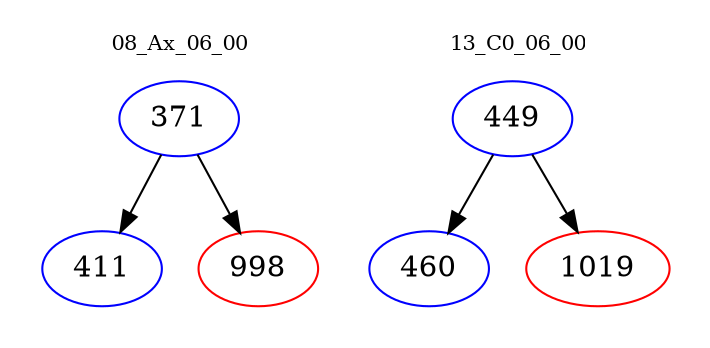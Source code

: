 digraph{
subgraph cluster_0 {
color = white
label = "08_Ax_06_00";
fontsize=10;
T0_371 [label="371", color="blue"]
T0_371 -> T0_411 [color="black"]
T0_411 [label="411", color="blue"]
T0_371 -> T0_998 [color="black"]
T0_998 [label="998", color="red"]
}
subgraph cluster_1 {
color = white
label = "13_C0_06_00";
fontsize=10;
T1_449 [label="449", color="blue"]
T1_449 -> T1_460 [color="black"]
T1_460 [label="460", color="blue"]
T1_449 -> T1_1019 [color="black"]
T1_1019 [label="1019", color="red"]
}
}
